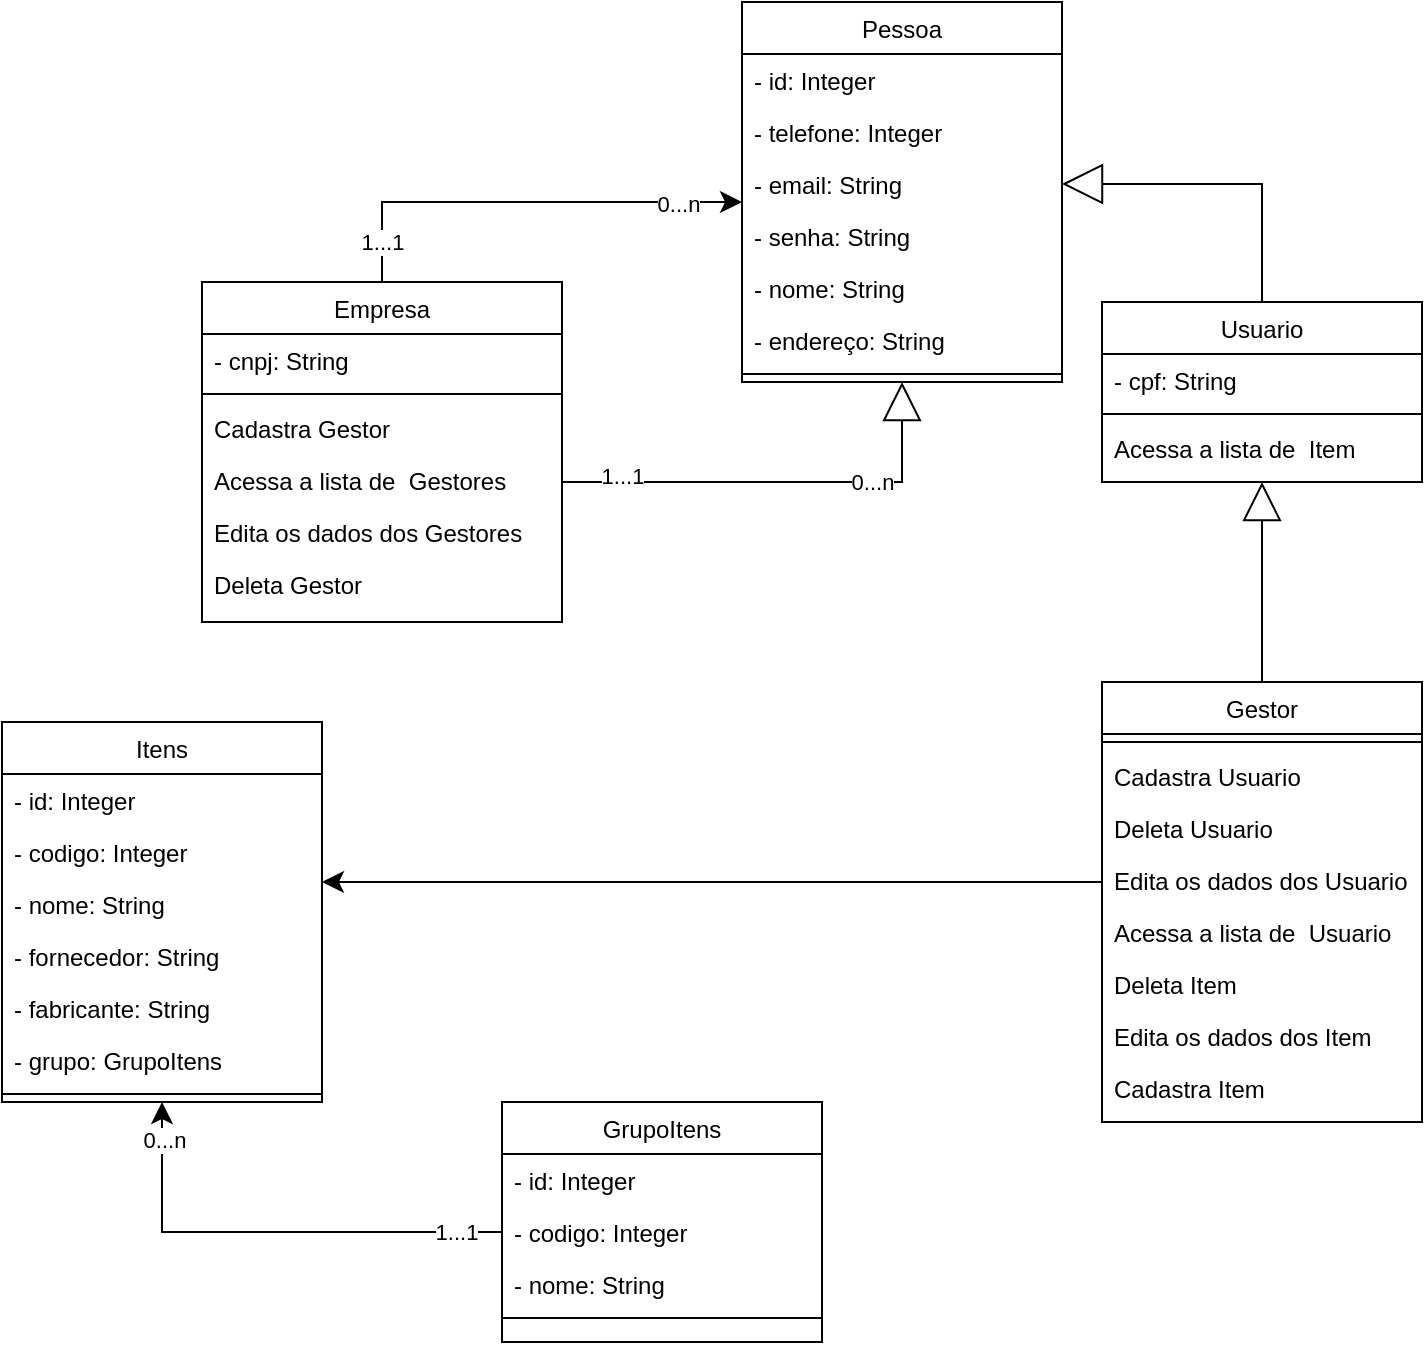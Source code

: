 <mxfile version="20.3.5" type="google"><diagram id="C5RBs43oDa-KdzZeNtuy" name="Page-1"><mxGraphModel grid="1" page="1" gridSize="10" guides="1" tooltips="1" connect="1" arrows="1" fold="1" pageScale="1" pageWidth="827" pageHeight="1169" math="0" shadow="0"><root><mxCell id="WIyWlLk6GJQsqaUBKTNV-0"/><mxCell id="WIyWlLk6GJQsqaUBKTNV-1" parent="WIyWlLk6GJQsqaUBKTNV-0"/><mxCell id="2h92oBuLnwWgpc8s4pWP-26" style="edgeStyle=orthogonalEdgeStyle;rounded=0;orthogonalLoop=1;jettySize=auto;html=1;entryX=0.5;entryY=1;entryDx=0;entryDy=0;endArrow=block;endFill=0;endSize=17;" edge="1" parent="WIyWlLk6GJQsqaUBKTNV-1" source="41Ee1QZjo5RrH-Nlr5a8-18" target="2h92oBuLnwWgpc8s4pWP-10"><mxGeometry relative="1" as="geometry"><Array as="points"><mxPoint x="470" y="250"/></Array></mxGeometry></mxCell><mxCell id="2h92oBuLnwWgpc8s4pWP-44" value="1...1" style="edgeLabel;html=1;align=center;verticalAlign=middle;resizable=0;points=[];" connectable="0" vertex="1" parent="2h92oBuLnwWgpc8s4pWP-26"><mxGeometry x="-0.732" y="3" relative="1" as="geometry"><mxPoint as="offset"/></mxGeometry></mxCell><mxCell id="2h92oBuLnwWgpc8s4pWP-45" value="0...n" style="edgeLabel;html=1;align=center;verticalAlign=middle;resizable=0;points=[];" connectable="0" vertex="1" parent="2h92oBuLnwWgpc8s4pWP-26"><mxGeometry x="0.407" relative="1" as="geometry"><mxPoint as="offset"/></mxGeometry></mxCell><mxCell id="2h92oBuLnwWgpc8s4pWP-48" style="edgeStyle=orthogonalEdgeStyle;rounded=0;orthogonalLoop=1;jettySize=auto;html=1;entryX=0;entryY=0.846;entryDx=0;entryDy=0;entryPerimeter=0;endArrow=classic;endFill=1;endSize=8;" edge="1" parent="WIyWlLk6GJQsqaUBKTNV-1" source="41Ee1QZjo5RrH-Nlr5a8-18" target="2h92oBuLnwWgpc8s4pWP-19"><mxGeometry relative="1" as="geometry"/></mxCell><mxCell id="2h92oBuLnwWgpc8s4pWP-49" value="0...n" style="edgeLabel;html=1;align=center;verticalAlign=middle;resizable=0;points=[];" connectable="0" vertex="1" parent="2h92oBuLnwWgpc8s4pWP-48"><mxGeometry x="0.711" y="-1" relative="1" as="geometry"><mxPoint as="offset"/></mxGeometry></mxCell><mxCell id="2h92oBuLnwWgpc8s4pWP-50" value="1...1" style="edgeLabel;html=1;align=center;verticalAlign=middle;resizable=0;points=[];" connectable="0" vertex="1" parent="2h92oBuLnwWgpc8s4pWP-48"><mxGeometry x="-0.705" y="3" relative="1" as="geometry"><mxPoint x="3" y="12" as="offset"/></mxGeometry></mxCell><mxCell id="41Ee1QZjo5RrH-Nlr5a8-18" value="Empresa" style="swimlane;fontStyle=0;align=center;verticalAlign=top;childLayout=stackLayout;horizontal=1;startSize=26;horizontalStack=0;resizeParent=1;resizeLast=0;collapsible=1;marginBottom=0;rounded=0;shadow=0;strokeWidth=1;" vertex="1" parent="WIyWlLk6GJQsqaUBKTNV-1"><mxGeometry x="120" y="150" width="180" height="170" as="geometry"><mxRectangle x="130" y="380" width="160" height="26" as="alternateBounds"/></mxGeometry></mxCell><mxCell id="41Ee1QZjo5RrH-Nlr5a8-19" value="- cnpj: String" style="text;align=left;verticalAlign=top;spacingLeft=4;spacingRight=4;overflow=hidden;rotatable=0;points=[[0,0.5],[1,0.5]];portConstraint=eastwest;" vertex="1" parent="41Ee1QZjo5RrH-Nlr5a8-18"><mxGeometry y="26" width="180" height="26" as="geometry"/></mxCell><mxCell id="41Ee1QZjo5RrH-Nlr5a8-21" value="" style="line;html=1;strokeWidth=1;align=left;verticalAlign=middle;spacingTop=-1;spacingLeft=3;spacingRight=3;rotatable=0;labelPosition=right;points=[];portConstraint=eastwest;" vertex="1" parent="41Ee1QZjo5RrH-Nlr5a8-18"><mxGeometry y="52" width="180" height="8" as="geometry"/></mxCell><mxCell id="41Ee1QZjo5RrH-Nlr5a8-23" value="Cadastra Gestor" style="text;align=left;verticalAlign=top;spacingLeft=4;spacingRight=4;overflow=hidden;rotatable=0;points=[[0,0.5],[1,0.5]];portConstraint=eastwest;" vertex="1" parent="41Ee1QZjo5RrH-Nlr5a8-18"><mxGeometry y="60" width="180" height="26" as="geometry"/></mxCell><mxCell id="DDkGqek5l-e2Aq2CZaj3-0" value="Acessa a lista de  Gestores" style="text;align=left;verticalAlign=top;spacingLeft=4;spacingRight=4;overflow=hidden;rotatable=0;points=[[0,0.5],[1,0.5]];portConstraint=eastwest;" vertex="1" parent="41Ee1QZjo5RrH-Nlr5a8-18"><mxGeometry y="86" width="180" height="26" as="geometry"/></mxCell><mxCell id="DDkGqek5l-e2Aq2CZaj3-1" value="Edita os dados dos Gestores" style="text;align=left;verticalAlign=top;spacingLeft=4;spacingRight=4;overflow=hidden;rotatable=0;points=[[0,0.5],[1,0.5]];portConstraint=eastwest;" vertex="1" parent="41Ee1QZjo5RrH-Nlr5a8-18"><mxGeometry y="112" width="180" height="26" as="geometry"/></mxCell><mxCell id="DDkGqek5l-e2Aq2CZaj3-2" value="Deleta Gestor" style="text;align=left;verticalAlign=top;spacingLeft=4;spacingRight=4;overflow=hidden;rotatable=0;points=[[0,0.5],[1,0.5]];portConstraint=eastwest;" vertex="1" parent="41Ee1QZjo5RrH-Nlr5a8-18"><mxGeometry y="138" width="180" height="26" as="geometry"/></mxCell><mxCell id="2h92oBuLnwWgpc8s4pWP-25" style="edgeStyle=orthogonalEdgeStyle;rounded=0;orthogonalLoop=1;jettySize=auto;html=1;entryX=1;entryY=0.5;entryDx=0;entryDy=0;endArrow=block;endFill=0;endSize=18;" edge="1" parent="WIyWlLk6GJQsqaUBKTNV-1" source="41Ee1QZjo5RrH-Nlr5a8-38" target="2h92oBuLnwWgpc8s4pWP-19"><mxGeometry relative="1" as="geometry"><Array as="points"><mxPoint x="650" y="101"/></Array></mxGeometry></mxCell><mxCell id="41Ee1QZjo5RrH-Nlr5a8-38" value="Usuario" style="swimlane;fontStyle=0;align=center;verticalAlign=top;childLayout=stackLayout;horizontal=1;startSize=26;horizontalStack=0;resizeParent=1;resizeLast=0;collapsible=1;marginBottom=0;rounded=0;shadow=0;strokeWidth=1;" vertex="1" parent="WIyWlLk6GJQsqaUBKTNV-1"><mxGeometry x="570" y="160" width="160" height="90" as="geometry"><mxRectangle x="130" y="380" width="160" height="26" as="alternateBounds"/></mxGeometry></mxCell><mxCell id="2h92oBuLnwWgpc8s4pWP-23" value="- cpf: String" style="text;align=left;verticalAlign=top;spacingLeft=4;spacingRight=4;overflow=hidden;rotatable=0;points=[[0,0.5],[1,0.5]];portConstraint=eastwest;" vertex="1" parent="41Ee1QZjo5RrH-Nlr5a8-38"><mxGeometry y="26" width="160" height="26" as="geometry"/></mxCell><mxCell id="41Ee1QZjo5RrH-Nlr5a8-43" value="" style="line;html=1;strokeWidth=1;align=left;verticalAlign=middle;spacingTop=-1;spacingLeft=3;spacingRight=3;rotatable=0;labelPosition=right;points=[];portConstraint=eastwest;" vertex="1" parent="41Ee1QZjo5RrH-Nlr5a8-38"><mxGeometry y="52" width="160" height="8" as="geometry"/></mxCell><mxCell id="2h92oBuLnwWgpc8s4pWP-9" value="Acessa a lista de  Item" style="text;align=left;verticalAlign=top;spacingLeft=4;spacingRight=4;overflow=hidden;rotatable=0;points=[[0,0.5],[1,0.5]];portConstraint=eastwest;" vertex="1" parent="41Ee1QZjo5RrH-Nlr5a8-38"><mxGeometry y="60" width="160" height="26" as="geometry"/></mxCell><mxCell id="41Ee1QZjo5RrH-Nlr5a8-45" value="Itens" style="swimlane;fontStyle=0;align=center;verticalAlign=top;childLayout=stackLayout;horizontal=1;startSize=26;horizontalStack=0;resizeParent=1;resizeLast=0;collapsible=1;marginBottom=0;rounded=0;shadow=0;strokeWidth=1;" vertex="1" parent="WIyWlLk6GJQsqaUBKTNV-1"><mxGeometry x="20" y="370" width="160" height="190" as="geometry"><mxRectangle x="130" y="380" width="160" height="26" as="alternateBounds"/></mxGeometry></mxCell><mxCell id="2h92oBuLnwWgpc8s4pWP-24" value="- id: Integer" style="text;align=left;verticalAlign=top;spacingLeft=4;spacingRight=4;overflow=hidden;rotatable=0;points=[[0,0.5],[1,0.5]];portConstraint=eastwest;rounded=0;shadow=0;html=0;" vertex="1" parent="41Ee1QZjo5RrH-Nlr5a8-45"><mxGeometry y="26" width="160" height="26" as="geometry"/></mxCell><mxCell id="41Ee1QZjo5RrH-Nlr5a8-46" value="- codigo: Integer" style="text;align=left;verticalAlign=top;spacingLeft=4;spacingRight=4;overflow=hidden;rotatable=0;points=[[0,0.5],[1,0.5]];portConstraint=eastwest;" vertex="1" parent="41Ee1QZjo5RrH-Nlr5a8-45"><mxGeometry y="52" width="160" height="26" as="geometry"/></mxCell><mxCell id="41Ee1QZjo5RrH-Nlr5a8-47" value="- nome: String" style="text;align=left;verticalAlign=top;spacingLeft=4;spacingRight=4;overflow=hidden;rotatable=0;points=[[0,0.5],[1,0.5]];portConstraint=eastwest;rounded=0;shadow=0;html=0;" vertex="1" parent="41Ee1QZjo5RrH-Nlr5a8-45"><mxGeometry y="78" width="160" height="26" as="geometry"/></mxCell><mxCell id="41Ee1QZjo5RrH-Nlr5a8-48" value="- fornecedor: String" style="text;align=left;verticalAlign=top;spacingLeft=4;spacingRight=4;overflow=hidden;rotatable=0;points=[[0,0.5],[1,0.5]];portConstraint=eastwest;rounded=0;shadow=0;html=0;" vertex="1" parent="41Ee1QZjo5RrH-Nlr5a8-45"><mxGeometry y="104" width="160" height="26" as="geometry"/></mxCell><mxCell id="41Ee1QZjo5RrH-Nlr5a8-49" value="- fabricante: String" style="text;align=left;verticalAlign=top;spacingLeft=4;spacingRight=4;overflow=hidden;rotatable=0;points=[[0,0.5],[1,0.5]];portConstraint=eastwest;rounded=0;shadow=0;html=0;" vertex="1" parent="41Ee1QZjo5RrH-Nlr5a8-45"><mxGeometry y="130" width="160" height="26" as="geometry"/></mxCell><mxCell id="2h92oBuLnwWgpc8s4pWP-46" value="- grupo: GrupoItens" style="text;align=left;verticalAlign=top;spacingLeft=4;spacingRight=4;overflow=hidden;rotatable=0;points=[[0,0.5],[1,0.5]];portConstraint=eastwest;rounded=0;shadow=0;html=0;" vertex="1" parent="41Ee1QZjo5RrH-Nlr5a8-45"><mxGeometry y="156" width="160" height="26" as="geometry"/></mxCell><mxCell id="41Ee1QZjo5RrH-Nlr5a8-50" value="" style="line;html=1;strokeWidth=1;align=left;verticalAlign=middle;spacingTop=-1;spacingLeft=3;spacingRight=3;rotatable=0;labelPosition=right;points=[];portConstraint=eastwest;" vertex="1" parent="41Ee1QZjo5RrH-Nlr5a8-45"><mxGeometry y="182" width="160" height="8" as="geometry"/></mxCell><mxCell id="2h92oBuLnwWgpc8s4pWP-28" value="" style="edgeStyle=orthogonalEdgeStyle;rounded=0;orthogonalLoop=1;jettySize=auto;html=1;endArrow=block;endFill=0;endSize=17;entryX=0.5;entryY=1;entryDx=0;entryDy=0;" edge="1" parent="WIyWlLk6GJQsqaUBKTNV-1" source="41Ee1QZjo5RrH-Nlr5a8-52" target="41Ee1QZjo5RrH-Nlr5a8-38"><mxGeometry relative="1" as="geometry"/></mxCell><mxCell id="2h92oBuLnwWgpc8s4pWP-29" style="edgeStyle=orthogonalEdgeStyle;rounded=0;orthogonalLoop=1;jettySize=auto;html=1;endArrow=classic;endFill=1;endSize=8;exitX=0;exitY=0.5;exitDx=0;exitDy=0;" edge="1" parent="WIyWlLk6GJQsqaUBKTNV-1" source="2h92oBuLnwWgpc8s4pWP-3"><mxGeometry relative="1" as="geometry"><mxPoint x="520" y="454.067" as="sourcePoint"/><mxPoint x="180" y="450" as="targetPoint"/><Array as="points"><mxPoint x="570" y="450"/><mxPoint x="181" y="450"/></Array></mxGeometry></mxCell><mxCell id="41Ee1QZjo5RrH-Nlr5a8-52" value="Gestor" style="swimlane;fontStyle=0;align=center;verticalAlign=top;childLayout=stackLayout;horizontal=1;startSize=26;horizontalStack=0;resizeParent=1;resizeLast=0;collapsible=1;marginBottom=0;rounded=0;shadow=0;strokeWidth=1;" vertex="1" parent="WIyWlLk6GJQsqaUBKTNV-1"><mxGeometry x="570" y="350" width="160" height="220" as="geometry"><mxRectangle x="130" y="380" width="160" height="26" as="alternateBounds"/></mxGeometry></mxCell><mxCell id="41Ee1QZjo5RrH-Nlr5a8-57" value="" style="line;html=1;strokeWidth=1;align=left;verticalAlign=middle;spacingTop=-1;spacingLeft=3;spacingRight=3;rotatable=0;labelPosition=right;points=[];portConstraint=eastwest;" vertex="1" parent="41Ee1QZjo5RrH-Nlr5a8-52"><mxGeometry y="26" width="160" height="8" as="geometry"/></mxCell><mxCell id="2h92oBuLnwWgpc8s4pWP-1" value="Cadastra Usuario" style="text;align=left;verticalAlign=top;spacingLeft=4;spacingRight=4;overflow=hidden;rotatable=0;points=[[0,0.5],[1,0.5]];portConstraint=eastwest;" vertex="1" parent="41Ee1QZjo5RrH-Nlr5a8-52"><mxGeometry y="34" width="160" height="26" as="geometry"/></mxCell><mxCell id="2h92oBuLnwWgpc8s4pWP-4" value="Deleta Usuario" style="text;align=left;verticalAlign=top;spacingLeft=4;spacingRight=4;overflow=hidden;rotatable=0;points=[[0,0.5],[1,0.5]];portConstraint=eastwest;" vertex="1" parent="41Ee1QZjo5RrH-Nlr5a8-52"><mxGeometry y="60" width="160" height="26" as="geometry"/></mxCell><mxCell id="2h92oBuLnwWgpc8s4pWP-3" value="Edita os dados dos Usuario" style="text;align=left;verticalAlign=top;spacingLeft=4;spacingRight=4;overflow=hidden;rotatable=0;points=[[0,0.5],[1,0.5]];portConstraint=eastwest;" vertex="1" parent="41Ee1QZjo5RrH-Nlr5a8-52"><mxGeometry y="86" width="160" height="26" as="geometry"/></mxCell><mxCell id="2h92oBuLnwWgpc8s4pWP-2" value="Acessa a lista de  Usuario" style="text;align=left;verticalAlign=top;spacingLeft=4;spacingRight=4;overflow=hidden;rotatable=0;points=[[0,0.5],[1,0.5]];portConstraint=eastwest;" vertex="1" parent="41Ee1QZjo5RrH-Nlr5a8-52"><mxGeometry y="112" width="160" height="26" as="geometry"/></mxCell><mxCell id="2h92oBuLnwWgpc8s4pWP-8" value="Deleta Item" style="text;align=left;verticalAlign=top;spacingLeft=4;spacingRight=4;overflow=hidden;rotatable=0;points=[[0,0.5],[1,0.5]];portConstraint=eastwest;" vertex="1" parent="41Ee1QZjo5RrH-Nlr5a8-52"><mxGeometry y="138" width="160" height="26" as="geometry"/></mxCell><mxCell id="2h92oBuLnwWgpc8s4pWP-7" value="Edita os dados dos Item" style="text;align=left;verticalAlign=top;spacingLeft=4;spacingRight=4;overflow=hidden;rotatable=0;points=[[0,0.5],[1,0.5]];portConstraint=eastwest;" vertex="1" parent="41Ee1QZjo5RrH-Nlr5a8-52"><mxGeometry y="164" width="160" height="26" as="geometry"/></mxCell><mxCell id="2h92oBuLnwWgpc8s4pWP-5" value="Cadastra Item" style="text;align=left;verticalAlign=top;spacingLeft=4;spacingRight=4;overflow=hidden;rotatable=0;points=[[0,0.5],[1,0.5]];portConstraint=eastwest;" vertex="1" parent="41Ee1QZjo5RrH-Nlr5a8-52"><mxGeometry y="190" width="160" height="26" as="geometry"/></mxCell><mxCell id="2h92oBuLnwWgpc8s4pWP-10" value="Pessoa" style="swimlane;fontStyle=0;align=center;verticalAlign=top;childLayout=stackLayout;horizontal=1;startSize=26;horizontalStack=0;resizeParent=1;resizeLast=0;collapsible=1;marginBottom=0;rounded=0;shadow=0;strokeWidth=1;" vertex="1" parent="WIyWlLk6GJQsqaUBKTNV-1"><mxGeometry x="390" y="10" width="160" height="190" as="geometry"><mxRectangle x="130" y="380" width="160" height="26" as="alternateBounds"/></mxGeometry></mxCell><mxCell id="2h92oBuLnwWgpc8s4pWP-17" value="- id: Integer" style="text;align=left;verticalAlign=top;spacingLeft=4;spacingRight=4;overflow=hidden;rotatable=0;points=[[0,0.5],[1,0.5]];portConstraint=eastwest;" vertex="1" parent="2h92oBuLnwWgpc8s4pWP-10"><mxGeometry y="26" width="160" height="26" as="geometry"/></mxCell><mxCell id="2h92oBuLnwWgpc8s4pWP-20" value="- telefone: Integer" style="text;align=left;verticalAlign=top;spacingLeft=4;spacingRight=4;overflow=hidden;rotatable=0;points=[[0,0.5],[1,0.5]];portConstraint=eastwest;rounded=0;shadow=0;html=0;" vertex="1" parent="2h92oBuLnwWgpc8s4pWP-10"><mxGeometry y="52" width="160" height="26" as="geometry"/></mxCell><mxCell id="2h92oBuLnwWgpc8s4pWP-19" value="- email: String" style="text;align=left;verticalAlign=top;spacingLeft=4;spacingRight=4;overflow=hidden;rotatable=0;points=[[0,0.5],[1,0.5]];portConstraint=eastwest;rounded=0;shadow=0;html=0;" vertex="1" parent="2h92oBuLnwWgpc8s4pWP-10"><mxGeometry y="78" width="160" height="26" as="geometry"/></mxCell><mxCell id="2h92oBuLnwWgpc8s4pWP-32" value="- senha: String" style="text;align=left;verticalAlign=top;spacingLeft=4;spacingRight=4;overflow=hidden;rotatable=0;points=[[0,0.5],[1,0.5]];portConstraint=eastwest;rounded=0;shadow=0;html=0;" vertex="1" parent="2h92oBuLnwWgpc8s4pWP-10"><mxGeometry y="104" width="160" height="26" as="geometry"/></mxCell><mxCell id="2h92oBuLnwWgpc8s4pWP-33" value="- nome: String" style="text;align=left;verticalAlign=top;spacingLeft=4;spacingRight=4;overflow=hidden;rotatable=0;points=[[0,0.5],[1,0.5]];portConstraint=eastwest;rounded=0;shadow=0;html=0;" vertex="1" parent="2h92oBuLnwWgpc8s4pWP-10"><mxGeometry y="130" width="160" height="26" as="geometry"/></mxCell><mxCell id="2h92oBuLnwWgpc8s4pWP-18" value="- endereço: String" style="text;align=left;verticalAlign=top;spacingLeft=4;spacingRight=4;overflow=hidden;rotatable=0;points=[[0,0.5],[1,0.5]];portConstraint=eastwest;rounded=0;shadow=0;html=0;" vertex="1" parent="2h92oBuLnwWgpc8s4pWP-10"><mxGeometry y="156" width="160" height="26" as="geometry"/></mxCell><mxCell id="2h92oBuLnwWgpc8s4pWP-15" value="" style="line;html=1;strokeWidth=1;align=left;verticalAlign=middle;spacingTop=-1;spacingLeft=3;spacingRight=3;rotatable=0;labelPosition=right;points=[];portConstraint=eastwest;" vertex="1" parent="2h92oBuLnwWgpc8s4pWP-10"><mxGeometry y="182" width="160" height="8" as="geometry"/></mxCell><mxCell id="2h92oBuLnwWgpc8s4pWP-34" value="GrupoItens" style="swimlane;fontStyle=0;align=center;verticalAlign=top;childLayout=stackLayout;horizontal=1;startSize=26;horizontalStack=0;resizeParent=1;resizeLast=0;collapsible=1;marginBottom=0;rounded=0;shadow=0;strokeWidth=1;" vertex="1" parent="WIyWlLk6GJQsqaUBKTNV-1"><mxGeometry x="270" y="560" width="160" height="120" as="geometry"><mxRectangle x="130" y="380" width="160" height="26" as="alternateBounds"/></mxGeometry></mxCell><mxCell id="2h92oBuLnwWgpc8s4pWP-35" value="- id: Integer" style="text;align=left;verticalAlign=top;spacingLeft=4;spacingRight=4;overflow=hidden;rotatable=0;points=[[0,0.5],[1,0.5]];portConstraint=eastwest;rounded=0;shadow=0;html=0;" vertex="1" parent="2h92oBuLnwWgpc8s4pWP-34"><mxGeometry y="26" width="160" height="26" as="geometry"/></mxCell><mxCell id="2h92oBuLnwWgpc8s4pWP-36" value="- codigo: Integer" style="text;align=left;verticalAlign=top;spacingLeft=4;spacingRight=4;overflow=hidden;rotatable=0;points=[[0,0.5],[1,0.5]];portConstraint=eastwest;" vertex="1" parent="2h92oBuLnwWgpc8s4pWP-34"><mxGeometry y="52" width="160" height="26" as="geometry"/></mxCell><mxCell id="2h92oBuLnwWgpc8s4pWP-37" value="- nome: String" style="text;align=left;verticalAlign=top;spacingLeft=4;spacingRight=4;overflow=hidden;rotatable=0;points=[[0,0.5],[1,0.5]];portConstraint=eastwest;rounded=0;shadow=0;html=0;" vertex="1" parent="2h92oBuLnwWgpc8s4pWP-34"><mxGeometry y="78" width="160" height="26" as="geometry"/></mxCell><mxCell id="2h92oBuLnwWgpc8s4pWP-40" value="" style="line;html=1;strokeWidth=1;align=left;verticalAlign=middle;spacingTop=-1;spacingLeft=3;spacingRight=3;rotatable=0;labelPosition=right;points=[];portConstraint=eastwest;" vertex="1" parent="2h92oBuLnwWgpc8s4pWP-34"><mxGeometry y="104" width="160" height="8" as="geometry"/></mxCell><mxCell id="2h92oBuLnwWgpc8s4pWP-41" style="edgeStyle=orthogonalEdgeStyle;rounded=0;orthogonalLoop=1;jettySize=auto;html=1;entryX=0.5;entryY=1;entryDx=0;entryDy=0;endArrow=classic;endFill=1;endSize=8;" edge="1" parent="WIyWlLk6GJQsqaUBKTNV-1" source="2h92oBuLnwWgpc8s4pWP-36" target="41Ee1QZjo5RrH-Nlr5a8-45"><mxGeometry relative="1" as="geometry"/></mxCell><mxCell id="2h92oBuLnwWgpc8s4pWP-42" value="0...n" style="edgeLabel;html=1;align=center;verticalAlign=middle;resizable=0;points=[];" connectable="0" vertex="1" parent="2h92oBuLnwWgpc8s4pWP-41"><mxGeometry x="0.837" y="-1" relative="1" as="geometry"><mxPoint as="offset"/></mxGeometry></mxCell><mxCell id="2h92oBuLnwWgpc8s4pWP-43" value="1...1" style="edgeLabel;html=1;align=center;verticalAlign=middle;resizable=0;points=[];" connectable="0" vertex="1" parent="2h92oBuLnwWgpc8s4pWP-41"><mxGeometry x="-0.798" relative="1" as="geometry"><mxPoint as="offset"/></mxGeometry></mxCell></root></mxGraphModel></diagram></mxfile>